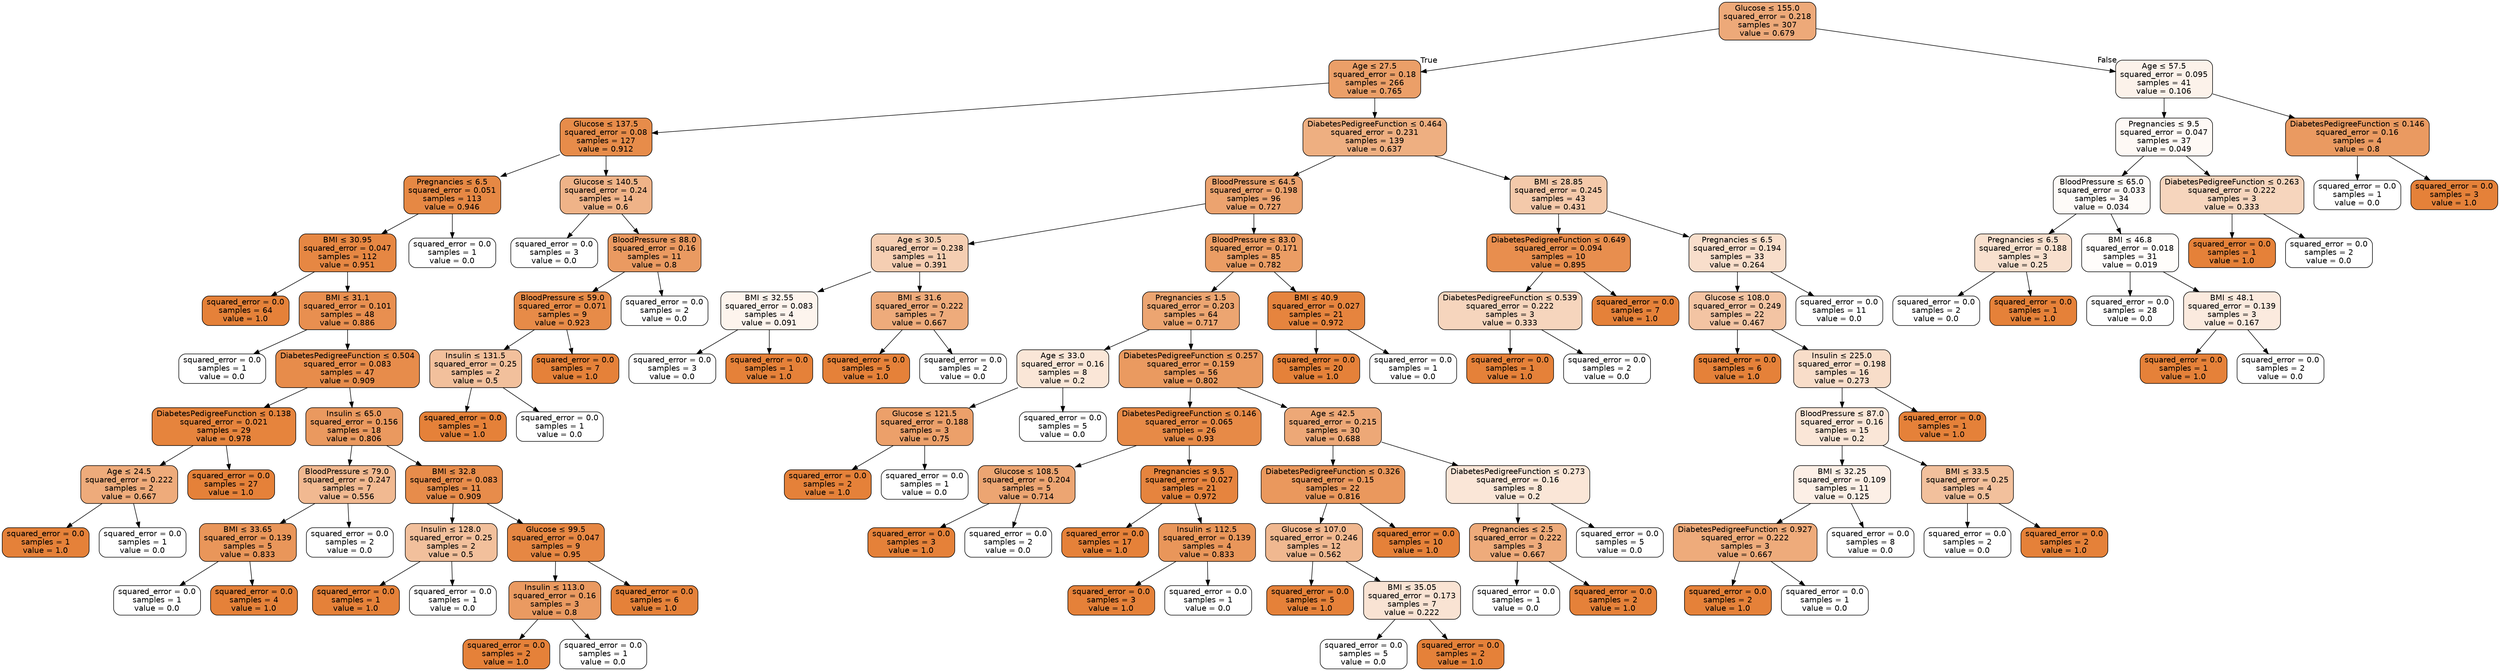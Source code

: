 digraph Tree {
node [shape=box, style="filled, rounded", color="black", fontname="helvetica"] ;
edge [fontname="helvetica"] ;
0 [label=<Glucose &le; 155.0<br/>squared_error = 0.218<br/>samples = 307<br/>value = 0.679>, fillcolor="#eda979"] ;
1 [label=<Age &le; 27.5<br/>squared_error = 0.18<br/>samples = 266<br/>value = 0.765>, fillcolor="#eb9f68"] ;
0 -> 1 [labeldistance=2.5, labelangle=45, headlabel="True"] ;
2 [label=<Glucose &le; 137.5<br/>squared_error = 0.08<br/>samples = 127<br/>value = 0.912>, fillcolor="#e78c4a"] ;
1 -> 2 ;
3 [label=<Pregnancies &le; 6.5<br/>squared_error = 0.051<br/>samples = 113<br/>value = 0.946>, fillcolor="#e68844"] ;
2 -> 3 ;
4 [label=<BMI &le; 30.95<br/>squared_error = 0.047<br/>samples = 112<br/>value = 0.951>, fillcolor="#e68743"] ;
3 -> 4 ;
5 [label=<squared_error = 0.0<br/>samples = 64<br/>value = 1.0>, fillcolor="#e58139"] ;
4 -> 5 ;
6 [label=<BMI &le; 31.1<br/>squared_error = 0.101<br/>samples = 48<br/>value = 0.886>, fillcolor="#e88f50"] ;
4 -> 6 ;
7 [label=<squared_error = 0.0<br/>samples = 1<br/>value = 0.0>, fillcolor="#ffffff"] ;
6 -> 7 ;
8 [label=<DiabetesPedigreeFunction &le; 0.504<br/>squared_error = 0.083<br/>samples = 47<br/>value = 0.909>, fillcolor="#e78c4b"] ;
6 -> 8 ;
9 [label=<DiabetesPedigreeFunction &le; 0.138<br/>squared_error = 0.021<br/>samples = 29<br/>value = 0.978>, fillcolor="#e6843d"] ;
8 -> 9 ;
10 [label=<Age &le; 24.5<br/>squared_error = 0.222<br/>samples = 2<br/>value = 0.667>, fillcolor="#eeab7b"] ;
9 -> 10 ;
11 [label=<squared_error = 0.0<br/>samples = 1<br/>value = 1.0>, fillcolor="#e58139"] ;
10 -> 11 ;
12 [label=<squared_error = 0.0<br/>samples = 1<br/>value = 0.0>, fillcolor="#ffffff"] ;
10 -> 12 ;
13 [label=<squared_error = 0.0<br/>samples = 27<br/>value = 1.0>, fillcolor="#e58139"] ;
9 -> 13 ;
14 [label=<Insulin &le; 65.0<br/>squared_error = 0.156<br/>samples = 18<br/>value = 0.806>, fillcolor="#ea995f"] ;
8 -> 14 ;
15 [label=<BloodPressure &le; 79.0<br/>squared_error = 0.247<br/>samples = 7<br/>value = 0.556>, fillcolor="#f1b991"] ;
14 -> 15 ;
16 [label=<BMI &le; 33.65<br/>squared_error = 0.139<br/>samples = 5<br/>value = 0.833>, fillcolor="#e9965a"] ;
15 -> 16 ;
17 [label=<squared_error = 0.0<br/>samples = 1<br/>value = 0.0>, fillcolor="#ffffff"] ;
16 -> 17 ;
18 [label=<squared_error = 0.0<br/>samples = 4<br/>value = 1.0>, fillcolor="#e58139"] ;
16 -> 18 ;
19 [label=<squared_error = 0.0<br/>samples = 2<br/>value = 0.0>, fillcolor="#ffffff"] ;
15 -> 19 ;
20 [label=<BMI &le; 32.8<br/>squared_error = 0.083<br/>samples = 11<br/>value = 0.909>, fillcolor="#e78c4b"] ;
14 -> 20 ;
21 [label=<Insulin &le; 128.0<br/>squared_error = 0.25<br/>samples = 2<br/>value = 0.5>, fillcolor="#f2c09c"] ;
20 -> 21 ;
22 [label=<squared_error = 0.0<br/>samples = 1<br/>value = 1.0>, fillcolor="#e58139"] ;
21 -> 22 ;
23 [label=<squared_error = 0.0<br/>samples = 1<br/>value = 0.0>, fillcolor="#ffffff"] ;
21 -> 23 ;
24 [label=<Glucose &le; 99.5<br/>squared_error = 0.047<br/>samples = 9<br/>value = 0.95>, fillcolor="#e68743"] ;
20 -> 24 ;
25 [label=<Insulin &le; 113.0<br/>squared_error = 0.16<br/>samples = 3<br/>value = 0.8>, fillcolor="#ea9a61"] ;
24 -> 25 ;
26 [label=<squared_error = 0.0<br/>samples = 2<br/>value = 1.0>, fillcolor="#e58139"] ;
25 -> 26 ;
27 [label=<squared_error = 0.0<br/>samples = 1<br/>value = 0.0>, fillcolor="#ffffff"] ;
25 -> 27 ;
28 [label=<squared_error = 0.0<br/>samples = 6<br/>value = 1.0>, fillcolor="#e58139"] ;
24 -> 28 ;
29 [label=<squared_error = 0.0<br/>samples = 1<br/>value = 0.0>, fillcolor="#ffffff"] ;
3 -> 29 ;
30 [label=<Glucose &le; 140.5<br/>squared_error = 0.24<br/>samples = 14<br/>value = 0.6>, fillcolor="#efb388"] ;
2 -> 30 ;
31 [label=<squared_error = 0.0<br/>samples = 3<br/>value = 0.0>, fillcolor="#ffffff"] ;
30 -> 31 ;
32 [label=<BloodPressure &le; 88.0<br/>squared_error = 0.16<br/>samples = 11<br/>value = 0.8>, fillcolor="#ea9a61"] ;
30 -> 32 ;
33 [label=<BloodPressure &le; 59.0<br/>squared_error = 0.071<br/>samples = 9<br/>value = 0.923>, fillcolor="#e78b48"] ;
32 -> 33 ;
34 [label=<Insulin &le; 131.5<br/>squared_error = 0.25<br/>samples = 2<br/>value = 0.5>, fillcolor="#f2c09c"] ;
33 -> 34 ;
35 [label=<squared_error = 0.0<br/>samples = 1<br/>value = 1.0>, fillcolor="#e58139"] ;
34 -> 35 ;
36 [label=<squared_error = 0.0<br/>samples = 1<br/>value = 0.0>, fillcolor="#ffffff"] ;
34 -> 36 ;
37 [label=<squared_error = 0.0<br/>samples = 7<br/>value = 1.0>, fillcolor="#e58139"] ;
33 -> 37 ;
38 [label=<squared_error = 0.0<br/>samples = 2<br/>value = 0.0>, fillcolor="#ffffff"] ;
32 -> 38 ;
39 [label=<DiabetesPedigreeFunction &le; 0.464<br/>squared_error = 0.231<br/>samples = 139<br/>value = 0.637>, fillcolor="#eeaf81"] ;
1 -> 39 ;
40 [label=<BloodPressure &le; 64.5<br/>squared_error = 0.198<br/>samples = 96<br/>value = 0.727>, fillcolor="#eca36f"] ;
39 -> 40 ;
41 [label=<Age &le; 30.5<br/>squared_error = 0.238<br/>samples = 11<br/>value = 0.391>, fillcolor="#f5ceb2"] ;
40 -> 41 ;
42 [label=<BMI &le; 32.55<br/>squared_error = 0.083<br/>samples = 4<br/>value = 0.091>, fillcolor="#fdf4ed"] ;
41 -> 42 ;
43 [label=<squared_error = 0.0<br/>samples = 3<br/>value = 0.0>, fillcolor="#ffffff"] ;
42 -> 43 ;
44 [label=<squared_error = 0.0<br/>samples = 1<br/>value = 1.0>, fillcolor="#e58139"] ;
42 -> 44 ;
45 [label=<BMI &le; 31.6<br/>squared_error = 0.222<br/>samples = 7<br/>value = 0.667>, fillcolor="#eeab7b"] ;
41 -> 45 ;
46 [label=<squared_error = 0.0<br/>samples = 5<br/>value = 1.0>, fillcolor="#e58139"] ;
45 -> 46 ;
47 [label=<squared_error = 0.0<br/>samples = 2<br/>value = 0.0>, fillcolor="#ffffff"] ;
45 -> 47 ;
48 [label=<BloodPressure &le; 83.0<br/>squared_error = 0.171<br/>samples = 85<br/>value = 0.782>, fillcolor="#eb9d64"] ;
40 -> 48 ;
49 [label=<Pregnancies &le; 1.5<br/>squared_error = 0.203<br/>samples = 64<br/>value = 0.717>, fillcolor="#eca571"] ;
48 -> 49 ;
50 [label=<Age &le; 33.0<br/>squared_error = 0.16<br/>samples = 8<br/>value = 0.2>, fillcolor="#fae6d7"] ;
49 -> 50 ;
51 [label=<Glucose &le; 121.5<br/>squared_error = 0.188<br/>samples = 3<br/>value = 0.75>, fillcolor="#eca06a"] ;
50 -> 51 ;
52 [label=<squared_error = 0.0<br/>samples = 2<br/>value = 1.0>, fillcolor="#e58139"] ;
51 -> 52 ;
53 [label=<squared_error = 0.0<br/>samples = 1<br/>value = 0.0>, fillcolor="#ffffff"] ;
51 -> 53 ;
54 [label=<squared_error = 0.0<br/>samples = 5<br/>value = 0.0>, fillcolor="#ffffff"] ;
50 -> 54 ;
55 [label=<DiabetesPedigreeFunction &le; 0.257<br/>squared_error = 0.159<br/>samples = 56<br/>value = 0.802>, fillcolor="#ea9a60"] ;
49 -> 55 ;
56 [label=<DiabetesPedigreeFunction &le; 0.146<br/>squared_error = 0.065<br/>samples = 26<br/>value = 0.93>, fillcolor="#e78a47"] ;
55 -> 56 ;
57 [label=<Glucose &le; 108.5<br/>squared_error = 0.204<br/>samples = 5<br/>value = 0.714>, fillcolor="#eca572"] ;
56 -> 57 ;
58 [label=<squared_error = 0.0<br/>samples = 3<br/>value = 1.0>, fillcolor="#e58139"] ;
57 -> 58 ;
59 [label=<squared_error = 0.0<br/>samples = 2<br/>value = 0.0>, fillcolor="#ffffff"] ;
57 -> 59 ;
60 [label=<Pregnancies &le; 9.5<br/>squared_error = 0.027<br/>samples = 21<br/>value = 0.972>, fillcolor="#e6843e"] ;
56 -> 60 ;
61 [label=<squared_error = 0.0<br/>samples = 17<br/>value = 1.0>, fillcolor="#e58139"] ;
60 -> 61 ;
62 [label=<Insulin &le; 112.5<br/>squared_error = 0.139<br/>samples = 4<br/>value = 0.833>, fillcolor="#e9965a"] ;
60 -> 62 ;
63 [label=<squared_error = 0.0<br/>samples = 3<br/>value = 1.0>, fillcolor="#e58139"] ;
62 -> 63 ;
64 [label=<squared_error = 0.0<br/>samples = 1<br/>value = 0.0>, fillcolor="#ffffff"] ;
62 -> 64 ;
65 [label=<Age &le; 42.5<br/>squared_error = 0.215<br/>samples = 30<br/>value = 0.688>, fillcolor="#eda877"] ;
55 -> 65 ;
66 [label=<DiabetesPedigreeFunction &le; 0.326<br/>squared_error = 0.15<br/>samples = 22<br/>value = 0.816>, fillcolor="#ea985d"] ;
65 -> 66 ;
67 [label=<Glucose &le; 107.0<br/>squared_error = 0.246<br/>samples = 12<br/>value = 0.562>, fillcolor="#f0b890"] ;
66 -> 67 ;
68 [label=<squared_error = 0.0<br/>samples = 5<br/>value = 1.0>, fillcolor="#e58139"] ;
67 -> 68 ;
69 [label=<BMI &le; 35.05<br/>squared_error = 0.173<br/>samples = 7<br/>value = 0.222>, fillcolor="#f9e3d3"] ;
67 -> 69 ;
70 [label=<squared_error = 0.0<br/>samples = 5<br/>value = 0.0>, fillcolor="#ffffff"] ;
69 -> 70 ;
71 [label=<squared_error = 0.0<br/>samples = 2<br/>value = 1.0>, fillcolor="#e58139"] ;
69 -> 71 ;
72 [label=<squared_error = 0.0<br/>samples = 10<br/>value = 1.0>, fillcolor="#e58139"] ;
66 -> 72 ;
73 [label=<DiabetesPedigreeFunction &le; 0.273<br/>squared_error = 0.16<br/>samples = 8<br/>value = 0.2>, fillcolor="#fae6d7"] ;
65 -> 73 ;
74 [label=<Pregnancies &le; 2.5<br/>squared_error = 0.222<br/>samples = 3<br/>value = 0.667>, fillcolor="#eeab7b"] ;
73 -> 74 ;
75 [label=<squared_error = 0.0<br/>samples = 1<br/>value = 0.0>, fillcolor="#ffffff"] ;
74 -> 75 ;
76 [label=<squared_error = 0.0<br/>samples = 2<br/>value = 1.0>, fillcolor="#e58139"] ;
74 -> 76 ;
77 [label=<squared_error = 0.0<br/>samples = 5<br/>value = 0.0>, fillcolor="#ffffff"] ;
73 -> 77 ;
78 [label=<BMI &le; 40.9<br/>squared_error = 0.027<br/>samples = 21<br/>value = 0.972>, fillcolor="#e6843e"] ;
48 -> 78 ;
79 [label=<squared_error = 0.0<br/>samples = 20<br/>value = 1.0>, fillcolor="#e58139"] ;
78 -> 79 ;
80 [label=<squared_error = 0.0<br/>samples = 1<br/>value = 0.0>, fillcolor="#ffffff"] ;
78 -> 80 ;
81 [label=<BMI &le; 28.85<br/>squared_error = 0.245<br/>samples = 43<br/>value = 0.431>, fillcolor="#f4c9aa"] ;
39 -> 81 ;
82 [label=<DiabetesPedigreeFunction &le; 0.649<br/>squared_error = 0.094<br/>samples = 10<br/>value = 0.895>, fillcolor="#e88e4e"] ;
81 -> 82 ;
83 [label=<DiabetesPedigreeFunction &le; 0.539<br/>squared_error = 0.222<br/>samples = 3<br/>value = 0.333>, fillcolor="#f6d5bd"] ;
82 -> 83 ;
84 [label=<squared_error = 0.0<br/>samples = 1<br/>value = 1.0>, fillcolor="#e58139"] ;
83 -> 84 ;
85 [label=<squared_error = 0.0<br/>samples = 2<br/>value = 0.0>, fillcolor="#ffffff"] ;
83 -> 85 ;
86 [label=<squared_error = 0.0<br/>samples = 7<br/>value = 1.0>, fillcolor="#e58139"] ;
82 -> 86 ;
87 [label=<Pregnancies &le; 6.5<br/>squared_error = 0.194<br/>samples = 33<br/>value = 0.264>, fillcolor="#f8decb"] ;
81 -> 87 ;
88 [label=<Glucose &le; 108.0<br/>squared_error = 0.249<br/>samples = 22<br/>value = 0.467>, fillcolor="#f3c4a3"] ;
87 -> 88 ;
89 [label=<squared_error = 0.0<br/>samples = 6<br/>value = 1.0>, fillcolor="#e58139"] ;
88 -> 89 ;
90 [label=<Insulin &le; 225.0<br/>squared_error = 0.198<br/>samples = 16<br/>value = 0.273>, fillcolor="#f8ddc9"] ;
88 -> 90 ;
91 [label=<BloodPressure &le; 87.0<br/>squared_error = 0.16<br/>samples = 15<br/>value = 0.2>, fillcolor="#fae6d7"] ;
90 -> 91 ;
92 [label=<BMI &le; 32.25<br/>squared_error = 0.109<br/>samples = 11<br/>value = 0.125>, fillcolor="#fcefe6"] ;
91 -> 92 ;
93 [label=<DiabetesPedigreeFunction &le; 0.927<br/>squared_error = 0.222<br/>samples = 3<br/>value = 0.667>, fillcolor="#eeab7b"] ;
92 -> 93 ;
94 [label=<squared_error = 0.0<br/>samples = 2<br/>value = 1.0>, fillcolor="#e58139"] ;
93 -> 94 ;
95 [label=<squared_error = 0.0<br/>samples = 1<br/>value = 0.0>, fillcolor="#ffffff"] ;
93 -> 95 ;
96 [label=<squared_error = 0.0<br/>samples = 8<br/>value = 0.0>, fillcolor="#ffffff"] ;
92 -> 96 ;
97 [label=<BMI &le; 33.5<br/>squared_error = 0.25<br/>samples = 4<br/>value = 0.5>, fillcolor="#f2c09c"] ;
91 -> 97 ;
98 [label=<squared_error = 0.0<br/>samples = 2<br/>value = 0.0>, fillcolor="#ffffff"] ;
97 -> 98 ;
99 [label=<squared_error = 0.0<br/>samples = 2<br/>value = 1.0>, fillcolor="#e58139"] ;
97 -> 99 ;
100 [label=<squared_error = 0.0<br/>samples = 1<br/>value = 1.0>, fillcolor="#e58139"] ;
90 -> 100 ;
101 [label=<squared_error = 0.0<br/>samples = 11<br/>value = 0.0>, fillcolor="#ffffff"] ;
87 -> 101 ;
102 [label=<Age &le; 57.5<br/>squared_error = 0.095<br/>samples = 41<br/>value = 0.106>, fillcolor="#fcf2ea"] ;
0 -> 102 [labeldistance=2.5, labelangle=-45, headlabel="False"] ;
103 [label=<Pregnancies &le; 9.5<br/>squared_error = 0.047<br/>samples = 37<br/>value = 0.049>, fillcolor="#fef9f5"] ;
102 -> 103 ;
104 [label=<BloodPressure &le; 65.0<br/>squared_error = 0.033<br/>samples = 34<br/>value = 0.034>, fillcolor="#fefbf8"] ;
103 -> 104 ;
105 [label=<Pregnancies &le; 6.5<br/>squared_error = 0.188<br/>samples = 3<br/>value = 0.25>, fillcolor="#f8e0ce"] ;
104 -> 105 ;
106 [label=<squared_error = 0.0<br/>samples = 2<br/>value = 0.0>, fillcolor="#ffffff"] ;
105 -> 106 ;
107 [label=<squared_error = 0.0<br/>samples = 1<br/>value = 1.0>, fillcolor="#e58139"] ;
105 -> 107 ;
108 [label=<BMI &le; 46.8<br/>squared_error = 0.018<br/>samples = 31<br/>value = 0.019>, fillcolor="#fffdfb"] ;
104 -> 108 ;
109 [label=<squared_error = 0.0<br/>samples = 28<br/>value = 0.0>, fillcolor="#ffffff"] ;
108 -> 109 ;
110 [label=<BMI &le; 48.1<br/>squared_error = 0.139<br/>samples = 3<br/>value = 0.167>, fillcolor="#fbeade"] ;
108 -> 110 ;
111 [label=<squared_error = 0.0<br/>samples = 1<br/>value = 1.0>, fillcolor="#e58139"] ;
110 -> 111 ;
112 [label=<squared_error = 0.0<br/>samples = 2<br/>value = 0.0>, fillcolor="#ffffff"] ;
110 -> 112 ;
113 [label=<DiabetesPedigreeFunction &le; 0.263<br/>squared_error = 0.222<br/>samples = 3<br/>value = 0.333>, fillcolor="#f6d5bd"] ;
103 -> 113 ;
114 [label=<squared_error = 0.0<br/>samples = 1<br/>value = 1.0>, fillcolor="#e58139"] ;
113 -> 114 ;
115 [label=<squared_error = 0.0<br/>samples = 2<br/>value = 0.0>, fillcolor="#ffffff"] ;
113 -> 115 ;
116 [label=<DiabetesPedigreeFunction &le; 0.146<br/>squared_error = 0.16<br/>samples = 4<br/>value = 0.8>, fillcolor="#ea9a61"] ;
102 -> 116 ;
117 [label=<squared_error = 0.0<br/>samples = 1<br/>value = 0.0>, fillcolor="#ffffff"] ;
116 -> 117 ;
118 [label=<squared_error = 0.0<br/>samples = 3<br/>value = 1.0>, fillcolor="#e58139"] ;
116 -> 118 ;
}